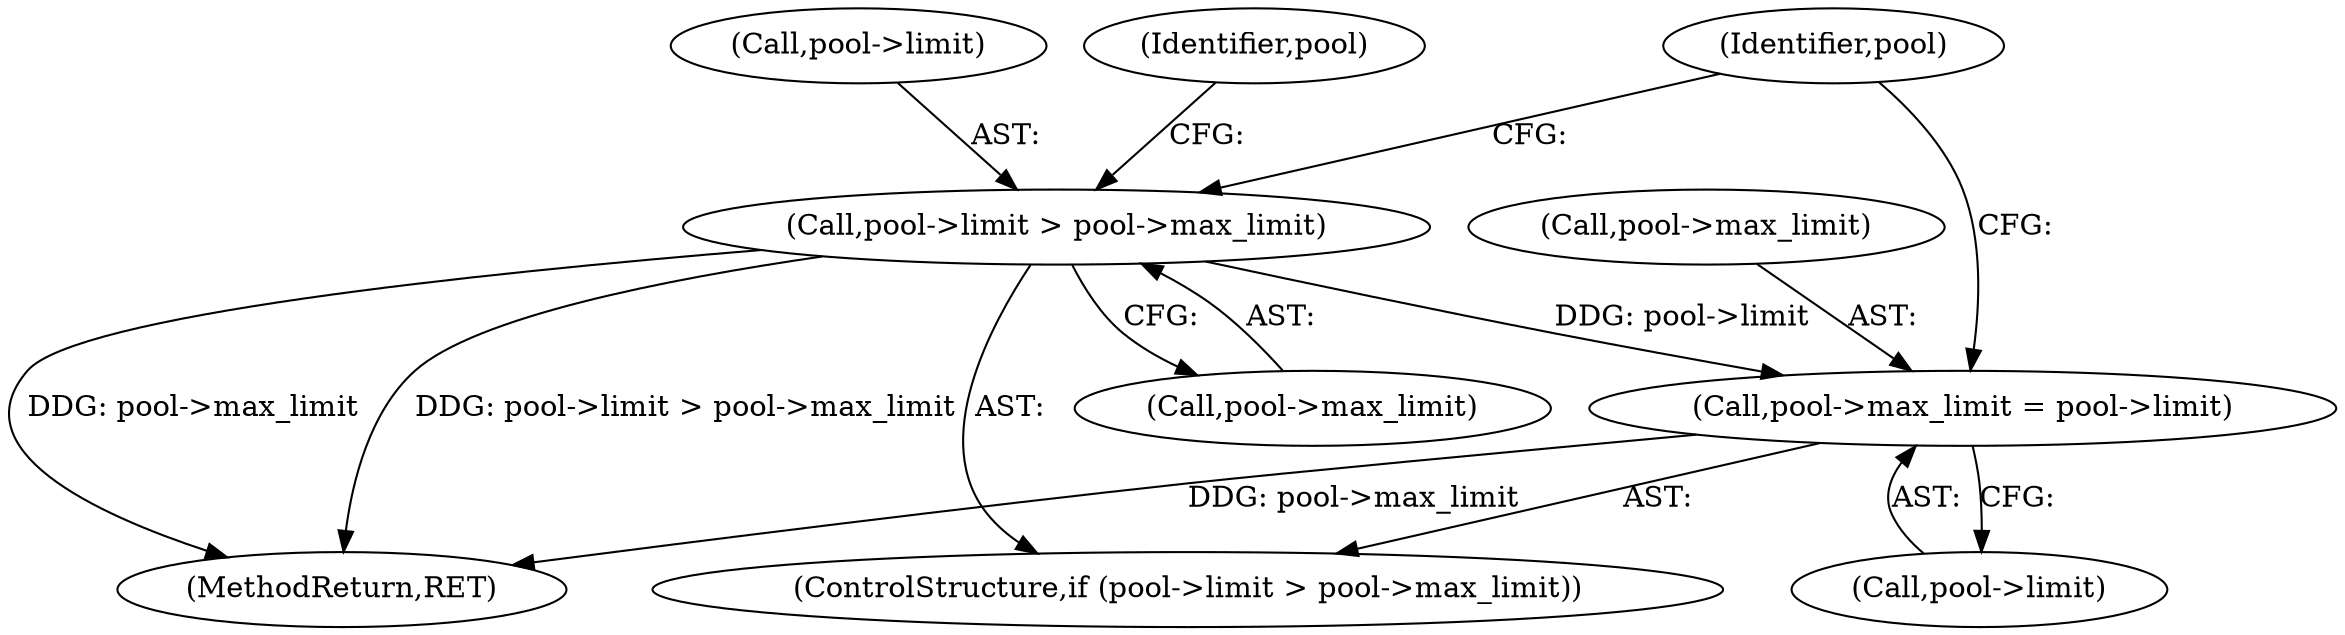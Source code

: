 digraph "0_Android_9d4853418ab2f754c2b63e091c29c5529b8b86ca_141@pointer" {
"1000274" [label="(Call,pool->max_limit = pool->limit)"];
"1000267" [label="(Call,pool->limit > pool->max_limit)"];
"1000310" [label="(MethodReturn,RET)"];
"1000268" [label="(Call,pool->limit)"];
"1000267" [label="(Call,pool->limit > pool->max_limit)"];
"1000271" [label="(Call,pool->max_limit)"];
"1000276" [label="(Identifier,pool)"];
"1000283" [label="(Identifier,pool)"];
"1000266" [label="(ControlStructure,if (pool->limit > pool->max_limit))"];
"1000274" [label="(Call,pool->max_limit = pool->limit)"];
"1000275" [label="(Call,pool->max_limit)"];
"1000278" [label="(Call,pool->limit)"];
"1000274" -> "1000266"  [label="AST: "];
"1000274" -> "1000278"  [label="CFG: "];
"1000275" -> "1000274"  [label="AST: "];
"1000278" -> "1000274"  [label="AST: "];
"1000283" -> "1000274"  [label="CFG: "];
"1000274" -> "1000310"  [label="DDG: pool->max_limit"];
"1000267" -> "1000274"  [label="DDG: pool->limit"];
"1000267" -> "1000266"  [label="AST: "];
"1000267" -> "1000271"  [label="CFG: "];
"1000268" -> "1000267"  [label="AST: "];
"1000271" -> "1000267"  [label="AST: "];
"1000276" -> "1000267"  [label="CFG: "];
"1000283" -> "1000267"  [label="CFG: "];
"1000267" -> "1000310"  [label="DDG: pool->limit > pool->max_limit"];
"1000267" -> "1000310"  [label="DDG: pool->max_limit"];
}
